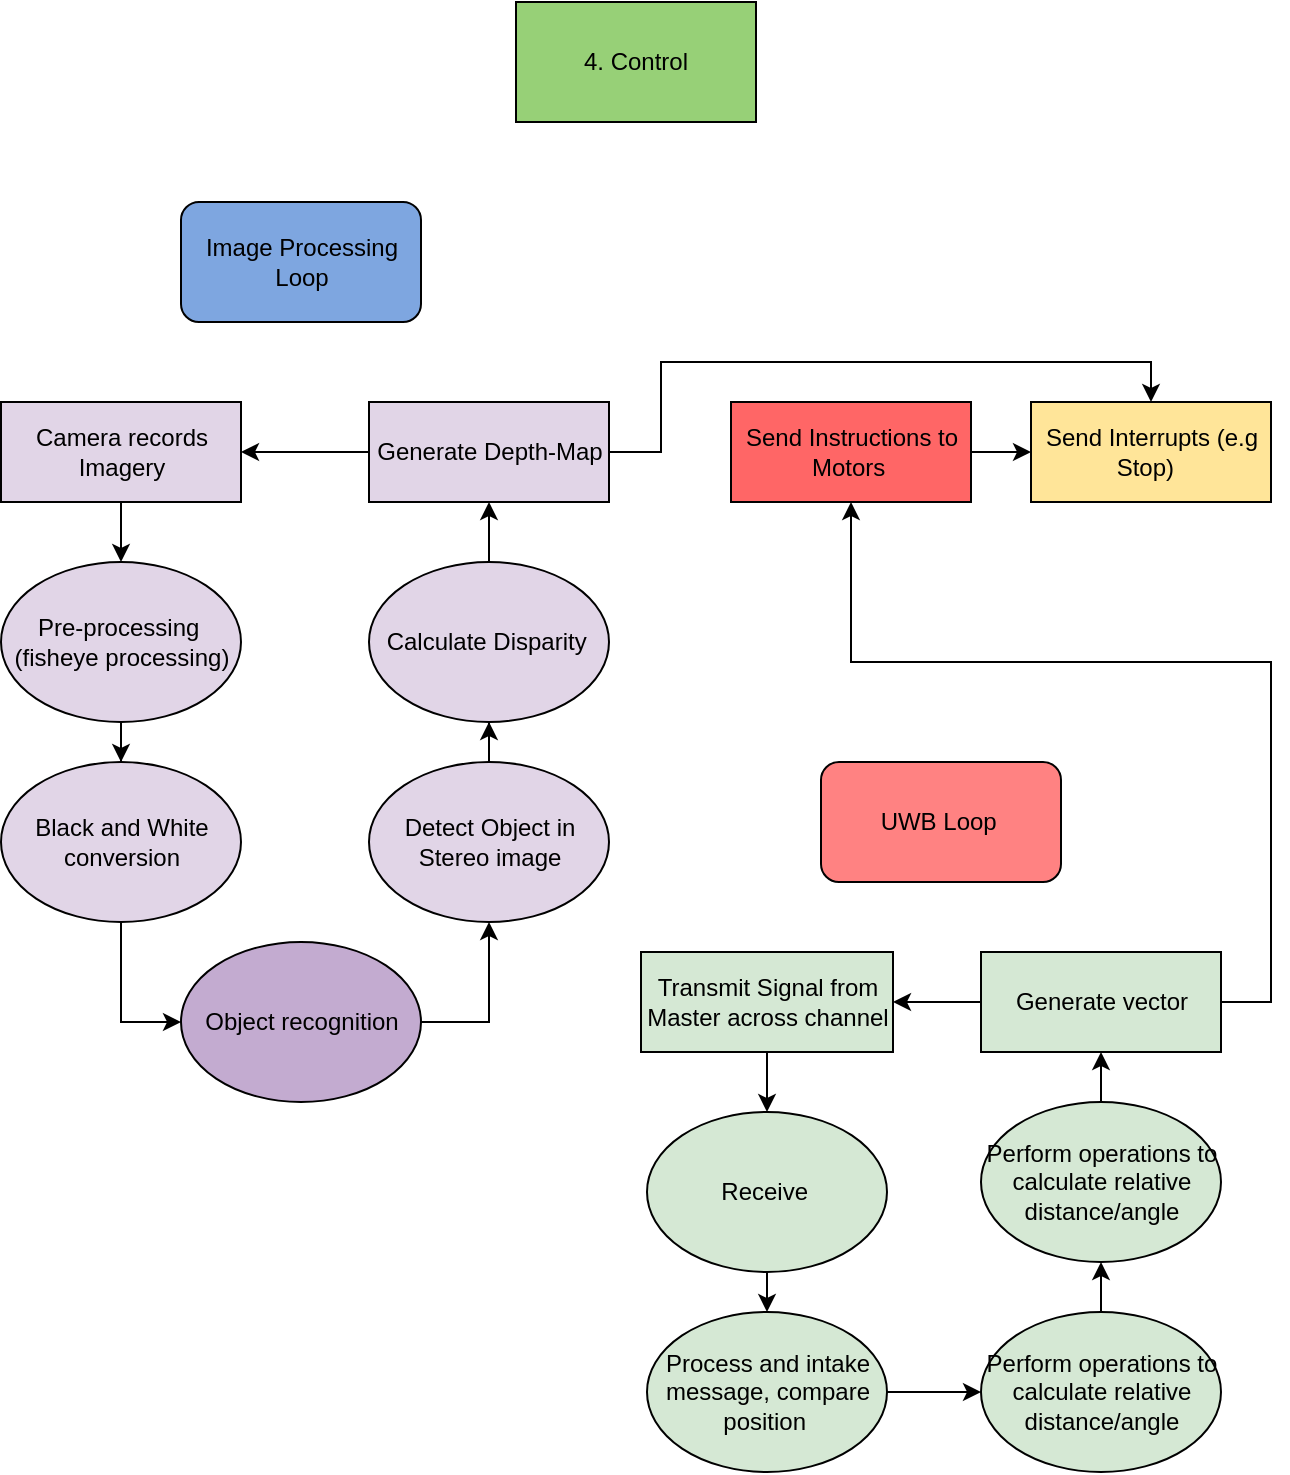 <mxfile version="27.1.1" pages="3">
  <diagram id="C5RBs43oDa-KdzZeNtuy" name="Page-1">
    <mxGraphModel dx="1793" dy="884" grid="1" gridSize="10" guides="1" tooltips="1" connect="1" arrows="1" fold="1" page="1" pageScale="1" pageWidth="827" pageHeight="1169" math="0" shadow="0">
      <root>
        <mxCell id="WIyWlLk6GJQsqaUBKTNV-0" />
        <mxCell id="WIyWlLk6GJQsqaUBKTNV-1" parent="WIyWlLk6GJQsqaUBKTNV-0" />
        <mxCell id="rd_QlPSfM4D5r_hE3z7o-5" value="" style="edgeStyle=orthogonalEdgeStyle;rounded=0;orthogonalLoop=1;jettySize=auto;html=1;fillColor=#E1D5E7;" parent="WIyWlLk6GJQsqaUBKTNV-1" source="rd_QlPSfM4D5r_hE3z7o-1" target="rd_QlPSfM4D5r_hE3z7o-4" edge="1">
          <mxGeometry relative="1" as="geometry" />
        </mxCell>
        <mxCell id="rd_QlPSfM4D5r_hE3z7o-1" value="Camera records Imagery" style="rounded=0;whiteSpace=wrap;html=1;fillColor=#E1D5E7;" parent="WIyWlLk6GJQsqaUBKTNV-1" vertex="1">
          <mxGeometry x="96.5" y="220" width="120" height="50" as="geometry" />
        </mxCell>
        <mxCell id="rd_QlPSfM4D5r_hE3z7o-8" value="" style="edgeStyle=orthogonalEdgeStyle;rounded=0;orthogonalLoop=1;jettySize=auto;html=1;fillColor=#E1D5E7;" parent="WIyWlLk6GJQsqaUBKTNV-1" source="rd_QlPSfM4D5r_hE3z7o-4" target="rd_QlPSfM4D5r_hE3z7o-7" edge="1">
          <mxGeometry relative="1" as="geometry" />
        </mxCell>
        <mxCell id="rd_QlPSfM4D5r_hE3z7o-4" value="Pre-processing&amp;nbsp;&lt;div&gt;(fisheye processing&lt;span style=&quot;background-color: transparent; color: light-dark(rgb(0, 0, 0), rgb(255, 255, 255));&quot;&gt;)&lt;/span&gt;&lt;/div&gt;" style="ellipse;whiteSpace=wrap;html=1;fillColor=#E1D5E7;" parent="WIyWlLk6GJQsqaUBKTNV-1" vertex="1">
          <mxGeometry x="96.5" y="300" width="120" height="80" as="geometry" />
        </mxCell>
        <mxCell id="rd_QlPSfM4D5r_hE3z7o-26" style="edgeStyle=orthogonalEdgeStyle;rounded=0;orthogonalLoop=1;jettySize=auto;html=1;entryX=0;entryY=0.5;entryDx=0;entryDy=0;fillColor=#E1D5E7;" parent="WIyWlLk6GJQsqaUBKTNV-1" source="rd_QlPSfM4D5r_hE3z7o-7" target="rd_QlPSfM4D5r_hE3z7o-11" edge="1">
          <mxGeometry relative="1" as="geometry" />
        </mxCell>
        <mxCell id="rd_QlPSfM4D5r_hE3z7o-7" value="Black and White conversion" style="ellipse;whiteSpace=wrap;html=1;fillColor=#E1D5E7;" parent="WIyWlLk6GJQsqaUBKTNV-1" vertex="1">
          <mxGeometry x="96.5" y="400" width="120" height="80" as="geometry" />
        </mxCell>
        <mxCell id="MH6kXEx2DqcVbVFkg1yE-5" style="edgeStyle=orthogonalEdgeStyle;rounded=0;orthogonalLoop=1;jettySize=auto;html=1;entryX=0.5;entryY=1;entryDx=0;entryDy=0;fillColor=#E1D5E7;" parent="WIyWlLk6GJQsqaUBKTNV-1" source="rd_QlPSfM4D5r_hE3z7o-11" target="rd_QlPSfM4D5r_hE3z7o-13" edge="1">
          <mxGeometry relative="1" as="geometry">
            <Array as="points">
              <mxPoint x="340.5" y="530" />
            </Array>
          </mxGeometry>
        </mxCell>
        <mxCell id="rd_QlPSfM4D5r_hE3z7o-11" value="Object recognition" style="ellipse;whiteSpace=wrap;html=1;fillColor=#C3ABD0;" parent="WIyWlLk6GJQsqaUBKTNV-1" vertex="1">
          <mxGeometry x="186.5" y="490" width="120" height="80" as="geometry" />
        </mxCell>
        <mxCell id="rd_QlPSfM4D5r_hE3z7o-16" value="" style="edgeStyle=orthogonalEdgeStyle;rounded=0;orthogonalLoop=1;jettySize=auto;html=1;fillColor=#E1D5E7;" parent="WIyWlLk6GJQsqaUBKTNV-1" source="rd_QlPSfM4D5r_hE3z7o-13" target="rd_QlPSfM4D5r_hE3z7o-15" edge="1">
          <mxGeometry relative="1" as="geometry" />
        </mxCell>
        <mxCell id="rd_QlPSfM4D5r_hE3z7o-13" value="Detect Object in Stereo image" style="ellipse;whiteSpace=wrap;html=1;fillColor=#E1D5E7;" parent="WIyWlLk6GJQsqaUBKTNV-1" vertex="1">
          <mxGeometry x="280.5" y="400" width="120" height="80" as="geometry" />
        </mxCell>
        <mxCell id="rd_QlPSfM4D5r_hE3z7o-20" value="" style="edgeStyle=orthogonalEdgeStyle;rounded=0;orthogonalLoop=1;jettySize=auto;html=1;fillColor=#E1D5E7;" parent="WIyWlLk6GJQsqaUBKTNV-1" source="rd_QlPSfM4D5r_hE3z7o-15" target="rd_QlPSfM4D5r_hE3z7o-19" edge="1">
          <mxGeometry relative="1" as="geometry" />
        </mxCell>
        <mxCell id="rd_QlPSfM4D5r_hE3z7o-15" value="Calculate Disparity&amp;nbsp;" style="ellipse;whiteSpace=wrap;html=1;fillColor=#E1D5E7;" parent="WIyWlLk6GJQsqaUBKTNV-1" vertex="1">
          <mxGeometry x="280.5" y="300" width="120" height="80" as="geometry" />
        </mxCell>
        <mxCell id="U3r4i_t9mM_G8cwDlLlw-13" value="" style="edgeStyle=orthogonalEdgeStyle;rounded=0;orthogonalLoop=1;jettySize=auto;html=1;fillColor=#E1D5E7;" parent="WIyWlLk6GJQsqaUBKTNV-1" source="rd_QlPSfM4D5r_hE3z7o-19" target="rd_QlPSfM4D5r_hE3z7o-1" edge="1">
          <mxGeometry relative="1" as="geometry" />
        </mxCell>
        <mxCell id="yPKXTUc-BQVntb9Vs2w6-0" style="edgeStyle=orthogonalEdgeStyle;rounded=0;orthogonalLoop=1;jettySize=auto;html=1;entryX=0.5;entryY=0;entryDx=0;entryDy=0;" parent="WIyWlLk6GJQsqaUBKTNV-1" source="rd_QlPSfM4D5r_hE3z7o-19" target="U3r4i_t9mM_G8cwDlLlw-14" edge="1">
          <mxGeometry relative="1" as="geometry">
            <Array as="points">
              <mxPoint x="426.5" y="245" />
              <mxPoint x="426.5" y="200" />
              <mxPoint x="671.5" y="200" />
            </Array>
          </mxGeometry>
        </mxCell>
        <mxCell id="rd_QlPSfM4D5r_hE3z7o-19" value="Generate Depth-Map" style="whiteSpace=wrap;html=1;fillColor=#E1D5E7;" parent="WIyWlLk6GJQsqaUBKTNV-1" vertex="1">
          <mxGeometry x="280.5" y="220" width="120" height="50" as="geometry" />
        </mxCell>
        <mxCell id="rd_QlPSfM4D5r_hE3z7o-25" value="Image Processing Loop" style="rounded=1;whiteSpace=wrap;html=1;fillColor=#7EA6E0;" parent="WIyWlLk6GJQsqaUBKTNV-1" vertex="1">
          <mxGeometry x="186.5" y="120" width="120" height="60" as="geometry" />
        </mxCell>
        <mxCell id="MH6kXEx2DqcVbVFkg1yE-9" value="" style="edgeStyle=orthogonalEdgeStyle;rounded=0;orthogonalLoop=1;jettySize=auto;html=1;fillColor=#D5E8D4;" parent="WIyWlLk6GJQsqaUBKTNV-1" source="MH6kXEx2DqcVbVFkg1yE-6" target="MH6kXEx2DqcVbVFkg1yE-8" edge="1">
          <mxGeometry relative="1" as="geometry" />
        </mxCell>
        <mxCell id="MH6kXEx2DqcVbVFkg1yE-6" value="Transmit Signal from Master across channel" style="rounded=0;whiteSpace=wrap;html=1;fillColor=#D5E8D4;" parent="WIyWlLk6GJQsqaUBKTNV-1" vertex="1">
          <mxGeometry x="416.5" y="495" width="126" height="50" as="geometry" />
        </mxCell>
        <mxCell id="MH6kXEx2DqcVbVFkg1yE-7" value="UWB Loop&amp;nbsp;" style="rounded=1;whiteSpace=wrap;html=1;fillColor=#FF8282;" parent="WIyWlLk6GJQsqaUBKTNV-1" vertex="1">
          <mxGeometry x="506.5" y="400" width="120" height="60" as="geometry" />
        </mxCell>
        <mxCell id="MH6kXEx2DqcVbVFkg1yE-10" style="edgeStyle=orthogonalEdgeStyle;rounded=0;orthogonalLoop=1;jettySize=auto;html=1;fillColor=#D5E8D4;" parent="WIyWlLk6GJQsqaUBKTNV-1" source="MH6kXEx2DqcVbVFkg1yE-8" edge="1">
          <mxGeometry relative="1" as="geometry">
            <mxPoint x="479.5" y="675" as="targetPoint" />
          </mxGeometry>
        </mxCell>
        <mxCell id="MH6kXEx2DqcVbVFkg1yE-8" value="Receive&amp;nbsp;" style="ellipse;whiteSpace=wrap;html=1;fillColor=#D5E8D4;" parent="WIyWlLk6GJQsqaUBKTNV-1" vertex="1">
          <mxGeometry x="419.5" y="575" width="120" height="80" as="geometry" />
        </mxCell>
        <mxCell id="U3r4i_t9mM_G8cwDlLlw-1" style="edgeStyle=orthogonalEdgeStyle;rounded=0;orthogonalLoop=1;jettySize=auto;html=1;fillColor=#D5E8D4;" parent="WIyWlLk6GJQsqaUBKTNV-1" source="MH6kXEx2DqcVbVFkg1yE-11" target="U3r4i_t9mM_G8cwDlLlw-0" edge="1">
          <mxGeometry relative="1" as="geometry" />
        </mxCell>
        <mxCell id="MH6kXEx2DqcVbVFkg1yE-11" value="Process and intake message, compare position&amp;nbsp;" style="ellipse;whiteSpace=wrap;html=1;fillColor=#D5E8D4;" parent="WIyWlLk6GJQsqaUBKTNV-1" vertex="1">
          <mxGeometry x="419.5" y="675" width="120" height="80" as="geometry" />
        </mxCell>
        <mxCell id="U3r4i_t9mM_G8cwDlLlw-3" value="" style="edgeStyle=orthogonalEdgeStyle;rounded=0;orthogonalLoop=1;jettySize=auto;html=1;fillColor=#D5E8D4;" parent="WIyWlLk6GJQsqaUBKTNV-1" source="U3r4i_t9mM_G8cwDlLlw-0" target="U3r4i_t9mM_G8cwDlLlw-2" edge="1">
          <mxGeometry relative="1" as="geometry" />
        </mxCell>
        <mxCell id="U3r4i_t9mM_G8cwDlLlw-0" value="Perform operations to calculate relative distance/angle" style="ellipse;whiteSpace=wrap;html=1;fillColor=#D5E8D4;" parent="WIyWlLk6GJQsqaUBKTNV-1" vertex="1">
          <mxGeometry x="586.5" y="675" width="120" height="80" as="geometry" />
        </mxCell>
        <mxCell id="U3r4i_t9mM_G8cwDlLlw-22" value="" style="edgeStyle=orthogonalEdgeStyle;rounded=0;orthogonalLoop=1;jettySize=auto;html=1;fillColor=#D5E8D4;" parent="WIyWlLk6GJQsqaUBKTNV-1" source="U3r4i_t9mM_G8cwDlLlw-2" target="U3r4i_t9mM_G8cwDlLlw-21" edge="1">
          <mxGeometry relative="1" as="geometry" />
        </mxCell>
        <mxCell id="U3r4i_t9mM_G8cwDlLlw-2" value="Perform operations to calculate relative distance/angle" style="ellipse;whiteSpace=wrap;html=1;fillColor=#D5E8D4;" parent="WIyWlLk6GJQsqaUBKTNV-1" vertex="1">
          <mxGeometry x="586.5" y="570" width="120" height="80" as="geometry" />
        </mxCell>
        <mxCell id="U3r4i_t9mM_G8cwDlLlw-24" value="" style="edgeStyle=orthogonalEdgeStyle;rounded=0;orthogonalLoop=1;jettySize=auto;html=1;" parent="WIyWlLk6GJQsqaUBKTNV-1" source="U3r4i_t9mM_G8cwDlLlw-8" target="U3r4i_t9mM_G8cwDlLlw-14" edge="1">
          <mxGeometry relative="1" as="geometry" />
        </mxCell>
        <mxCell id="U3r4i_t9mM_G8cwDlLlw-8" value="Send Instructions to Motors&amp;nbsp;" style="whiteSpace=wrap;html=1;fillColor=#FF6666;" parent="WIyWlLk6GJQsqaUBKTNV-1" vertex="1">
          <mxGeometry x="461.5" y="220" width="120" height="50" as="geometry" />
        </mxCell>
        <mxCell id="U3r4i_t9mM_G8cwDlLlw-14" value="Send Interrupts (e.g Stop)&amp;nbsp;&amp;nbsp;" style="whiteSpace=wrap;html=1;fillColor=#FFE599;" parent="WIyWlLk6GJQsqaUBKTNV-1" vertex="1">
          <mxGeometry x="611.5" y="220" width="120" height="50" as="geometry" />
        </mxCell>
        <mxCell id="U3r4i_t9mM_G8cwDlLlw-23" value="" style="edgeStyle=orthogonalEdgeStyle;rounded=0;orthogonalLoop=1;jettySize=auto;html=1;" parent="WIyWlLk6GJQsqaUBKTNV-1" source="U3r4i_t9mM_G8cwDlLlw-21" edge="1">
          <mxGeometry relative="1" as="geometry">
            <mxPoint x="631.5" y="520" as="sourcePoint" />
            <mxPoint x="521.5" y="270" as="targetPoint" />
            <Array as="points">
              <mxPoint x="731.5" y="520" />
              <mxPoint x="731.5" y="350" />
              <mxPoint x="521.5" y="350" />
            </Array>
          </mxGeometry>
        </mxCell>
        <mxCell id="kbq1ii0_WUdbkzGY9dXV-0" value="" style="edgeStyle=orthogonalEdgeStyle;rounded=0;orthogonalLoop=1;jettySize=auto;html=1;fillColor=#D5E8D4;" parent="WIyWlLk6GJQsqaUBKTNV-1" source="U3r4i_t9mM_G8cwDlLlw-21" target="MH6kXEx2DqcVbVFkg1yE-6" edge="1">
          <mxGeometry relative="1" as="geometry" />
        </mxCell>
        <mxCell id="U3r4i_t9mM_G8cwDlLlw-21" value="Generate vector" style="whiteSpace=wrap;html=1;fillColor=#D5E8D4;" parent="WIyWlLk6GJQsqaUBKTNV-1" vertex="1">
          <mxGeometry x="586.5" y="495" width="120" height="50" as="geometry" />
        </mxCell>
        <mxCell id="BJ406WjZerEhaVlmIf7x-0" value="4. Control" style="rounded=0;whiteSpace=wrap;html=1;fillColor=#97D077;" vertex="1" parent="WIyWlLk6GJQsqaUBKTNV-1">
          <mxGeometry x="354" y="20" width="120" height="60" as="geometry" />
        </mxCell>
      </root>
    </mxGraphModel>
  </diagram>
  <diagram id="5HnrpaC7gH8MJDmgx9hy" name="Page-2">
    <mxGraphModel dx="1191" dy="1302" grid="0" gridSize="10" guides="1" tooltips="1" connect="1" arrows="1" fold="1" page="0" pageScale="1" pageWidth="850" pageHeight="1100" math="0" shadow="0">
      <root>
        <mxCell id="0" />
        <mxCell id="1" parent="0" />
        <mxCell id="apyqzhPTssLmpKWB17XJ-2" value="" style="edgeStyle=none;curved=1;rounded=0;orthogonalLoop=1;jettySize=auto;html=1;fontSize=12;startSize=8;endSize=8;" parent="1" target="kqEHz3gJD7D6tYrZ2SRy-5" edge="1">
          <mxGeometry relative="1" as="geometry">
            <mxPoint x="-19" y="-86" as="sourcePoint" />
          </mxGeometry>
        </mxCell>
        <mxCell id="kqEHz3gJD7D6tYrZ2SRy-2" value="HARDWARE DIAGRAM" style="text;html=1;align=center;verticalAlign=middle;resizable=0;points=[];autosize=1;strokeColor=none;fillColor=none;fontSize=16;" parent="1" vertex="1">
          <mxGeometry x="-99" y="-184" width="190" height="31" as="geometry" />
        </mxCell>
        <mxCell id="apyqzhPTssLmpKWB17XJ-11" value="" style="edgeStyle=none;curved=1;rounded=0;orthogonalLoop=1;jettySize=auto;html=1;fontSize=12;startSize=8;endSize=8;entryX=0.5;entryY=1;entryDx=0;entryDy=0;" parent="1" source="kqEHz3gJD7D6tYrZ2SRy-4" edge="1" target="kqEHz3gJD7D6tYrZ2SRy-8">
          <mxGeometry relative="1" as="geometry">
            <mxPoint x="-250" y="-21" as="targetPoint" />
          </mxGeometry>
        </mxCell>
        <mxCell id="kqEHz3gJD7D6tYrZ2SRy-4" value="power drive motors&amp;nbsp;" style="rounded=1;whiteSpace=wrap;html=1;" parent="1" vertex="1">
          <mxGeometry x="-139" y="84" width="120" height="60" as="geometry" />
        </mxCell>
        <mxCell id="apyqzhPTssLmpKWB17XJ-3" value="" style="edgeStyle=none;curved=1;rounded=0;orthogonalLoop=1;jettySize=auto;html=1;fontSize=12;startSize=8;endSize=8;" parent="1" source="kqEHz3gJD7D6tYrZ2SRy-5" target="kqEHz3gJD7D6tYrZ2SRy-6" edge="1">
          <mxGeometry relative="1" as="geometry" />
        </mxCell>
        <mxCell id="apyqzhPTssLmpKWB17XJ-6" value="" style="edgeStyle=none;curved=1;rounded=0;orthogonalLoop=1;jettySize=auto;html=1;fontSize=12;startSize=8;endSize=8;" parent="1" source="kqEHz3gJD7D6tYrZ2SRy-5" edge="1">
          <mxGeometry relative="1" as="geometry">
            <mxPoint x="204" y="-86" as="targetPoint" />
          </mxGeometry>
        </mxCell>
        <mxCell id="kqEHz3gJD7D6tYrZ2SRy-5" value="if obstacle" style="rounded=1;whiteSpace=wrap;html=1;" parent="1" vertex="1">
          <mxGeometry x="37" y="-116" width="120" height="60" as="geometry" />
        </mxCell>
        <mxCell id="apyqzhPTssLmpKWB17XJ-7" value="" style="edgeStyle=none;curved=1;rounded=0;orthogonalLoop=1;jettySize=auto;html=1;fontSize=12;startSize=8;endSize=8;" parent="1" source="kqEHz3gJD7D6tYrZ2SRy-6" target="kqEHz3gJD7D6tYrZ2SRy-7" edge="1">
          <mxGeometry relative="1" as="geometry" />
        </mxCell>
        <mxCell id="kqEHz3gJD7D6tYrZ2SRy-6" value="using calculated path&amp;nbsp;&lt;div&gt;drive steering motors&lt;/div&gt;" style="rounded=1;whiteSpace=wrap;html=1;" parent="1" vertex="1">
          <mxGeometry x="37" y="-21" width="120" height="60" as="geometry" />
        </mxCell>
        <mxCell id="apyqzhPTssLmpKWB17XJ-13" value="" style="edgeStyle=none;curved=1;rounded=0;orthogonalLoop=1;jettySize=auto;html=1;fontSize=12;startSize=8;endSize=8;" parent="1" source="kqEHz3gJD7D6tYrZ2SRy-7" edge="1">
          <mxGeometry relative="1" as="geometry">
            <mxPoint x="83" y="193" as="targetPoint" />
          </mxGeometry>
        </mxCell>
        <mxCell id="kqEHz3gJD7D6tYrZ2SRy-7" value="power drive motors" style="rounded=1;whiteSpace=wrap;html=1;" parent="1" vertex="1">
          <mxGeometry x="37" y="84" width="120" height="60" as="geometry" />
        </mxCell>
        <mxCell id="apyqzhPTssLmpKWB17XJ-1" value="" style="edgeStyle=none;curved=1;rounded=0;orthogonalLoop=1;jettySize=auto;html=1;fontSize=12;startSize=8;endSize=8;" parent="1" source="kqEHz3gJD7D6tYrZ2SRy-8" edge="1">
          <mxGeometry relative="1" as="geometry">
            <mxPoint x="-139" y="-86" as="targetPoint" />
          </mxGeometry>
        </mxCell>
        <mxCell id="kqEHz3gJD7D6tYrZ2SRy-8" value="UWB scan&amp;nbsp;" style="rounded=1;whiteSpace=wrap;html=1;" parent="1" vertex="1">
          <mxGeometry x="-315" y="-116" width="120" height="60" as="geometry" />
        </mxCell>
        <mxCell id="apyqzhPTssLmpKWB17XJ-21" value="" style="edgeStyle=none;curved=1;rounded=0;orthogonalLoop=1;jettySize=auto;html=1;fontSize=12;startSize=8;endSize=8;" parent="1" source="apyqzhPTssLmpKWB17XJ-4" target="kqEHz3gJD7D6tYrZ2SRy-4" edge="1">
          <mxGeometry relative="1" as="geometry" />
        </mxCell>
        <mxCell id="apyqzhPTssLmpKWB17XJ-4" value="if clear&amp;nbsp;" style="rounded=1;whiteSpace=wrap;html=1;" parent="1" vertex="1">
          <mxGeometry x="-136" y="-18" width="120" height="60" as="geometry" />
        </mxCell>
        <mxCell id="apyqzhPTssLmpKWB17XJ-14" value="" style="endArrow=classic;html=1;rounded=0;fontSize=12;startSize=8;endSize=8;curved=1;" parent="1" edge="1">
          <mxGeometry width="50" height="50" relative="1" as="geometry">
            <mxPoint x="86" y="197" as="sourcePoint" />
            <mxPoint x="-252" y="183" as="targetPoint" />
            <Array as="points">
              <mxPoint x="100" y="180" />
            </Array>
          </mxGeometry>
        </mxCell>
        <mxCell id="apyqzhPTssLmpKWB17XJ-15" value="" style="endArrow=classic;html=1;rounded=0;fontSize=12;startSize=8;endSize=8;curved=1;entryX=0.5;entryY=1;entryDx=0;entryDy=0;" parent="1" edge="1" target="kqEHz3gJD7D6tYrZ2SRy-8">
          <mxGeometry width="50" height="50" relative="1" as="geometry">
            <mxPoint x="-245" y="183" as="sourcePoint" />
            <mxPoint x="-264" y="-11" as="targetPoint" />
          </mxGeometry>
        </mxCell>
        <mxCell id="apyqzhPTssLmpKWB17XJ-18" value="&lt;br&gt;&lt;span style=&quot;color: rgb(0, 0, 0); font-family: Helvetica; font-size: 12px; font-style: normal; font-variant-ligatures: normal; font-variant-caps: normal; font-weight: 400; letter-spacing: normal; orphans: 2; text-align: center; text-indent: 0px; text-transform: none; widows: 2; word-spacing: 0px; -webkit-text-stroke-width: 0px; white-space: normal; background-color: rgb(236, 236, 236); text-decoration-thickness: initial; text-decoration-style: initial; text-decoration-color: initial; float: none; display: inline !important;&quot;&gt;If stuck&lt;/span&gt;&lt;div style=&quot;forced-color-adjust: none; color: rgb(0, 0, 0); font-family: Helvetica; font-size: 12px; font-style: normal; font-variant-ligatures: normal; font-variant-caps: normal; font-weight: 400; letter-spacing: normal; orphans: 2; text-align: center; text-indent: 0px; text-transform: none; widows: 2; word-spacing: 0px; -webkit-text-stroke-width: 0px; white-space: normal; background-color: rgb(236, 236, 236); text-decoration-thickness: initial; text-decoration-style: initial; text-decoration-color: initial;&quot;&gt;Vibrate transmitter&lt;/div&gt;INDICATOR&lt;div&gt;&lt;br/&gt;&lt;/div&gt;" style="shape=hexagon;perimeter=hexagonPerimeter2;whiteSpace=wrap;html=1;fixedSize=1;" parent="1" vertex="1">
          <mxGeometry x="206" y="-126" width="120" height="80" as="geometry" />
        </mxCell>
        <mxCell id="apyqzhPTssLmpKWB17XJ-20" value="" style="edgeStyle=none;curved=1;rounded=0;orthogonalLoop=1;jettySize=auto;html=1;fontSize=12;startSize=8;endSize=8;" parent="1" source="apyqzhPTssLmpKWB17XJ-19" target="apyqzhPTssLmpKWB17XJ-4" edge="1">
          <mxGeometry relative="1" as="geometry" />
        </mxCell>
        <mxCell id="apyqzhPTssLmpKWB17XJ-19" value="visual processing" style="ellipse;whiteSpace=wrap;html=1;" parent="1" vertex="1">
          <mxGeometry x="-139" y="-131" width="120" height="80" as="geometry" />
        </mxCell>
      </root>
    </mxGraphModel>
  </diagram>
  <diagram id="00rKej8ThNamU1xAZgVy" name="Page-3">
    <mxGraphModel grid="0" page="0" gridSize="10" guides="1" tooltips="1" connect="1" arrows="1" fold="1" pageScale="1" pageWidth="850" pageHeight="1100" math="0" shadow="0">
      <root>
        <mxCell id="0" />
        <mxCell id="1" parent="0" />
      </root>
    </mxGraphModel>
  </diagram>
</mxfile>
